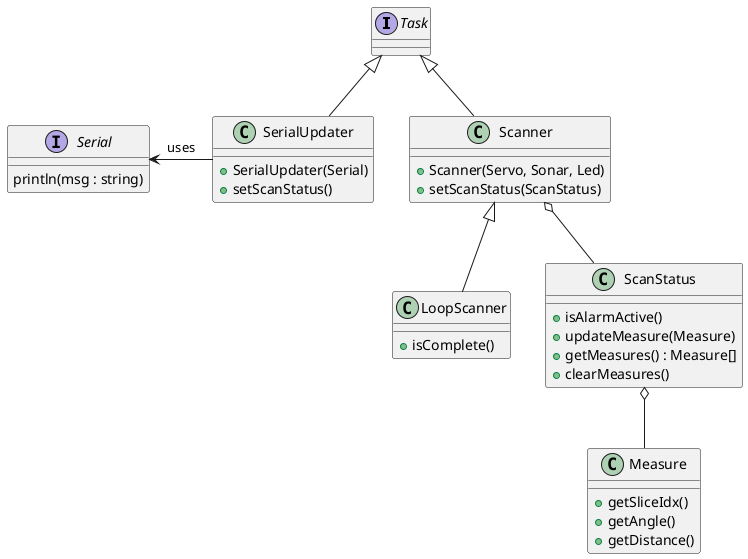 @startuml scanner

interface Task

class Scanner {
    + Scanner(Servo, Sonar, Led)
    + setScanStatus(ScanStatus)
}

class LoopScanner {
    + isComplete()
}

class ScanStatus {
    + isAlarmActive()
    + updateMeasure(Measure)
    + getMeasures() : Measure[]
    + clearMeasures()
}

class Measure {
    + getSliceIdx()
    + getAngle()
    + getDistance()
}

class SerialUpdater {
    + SerialUpdater(Serial)
    + setScanStatus()
}

interface Serial {
    println(msg : string)
}

Task <|-- Scanner
Scanner <|-- LoopScanner
ScanStatus o-- Measure
Scanner o-- ScanStatus

Task <|-- SerialUpdater
Serial <- SerialUpdater : uses

@enduml
